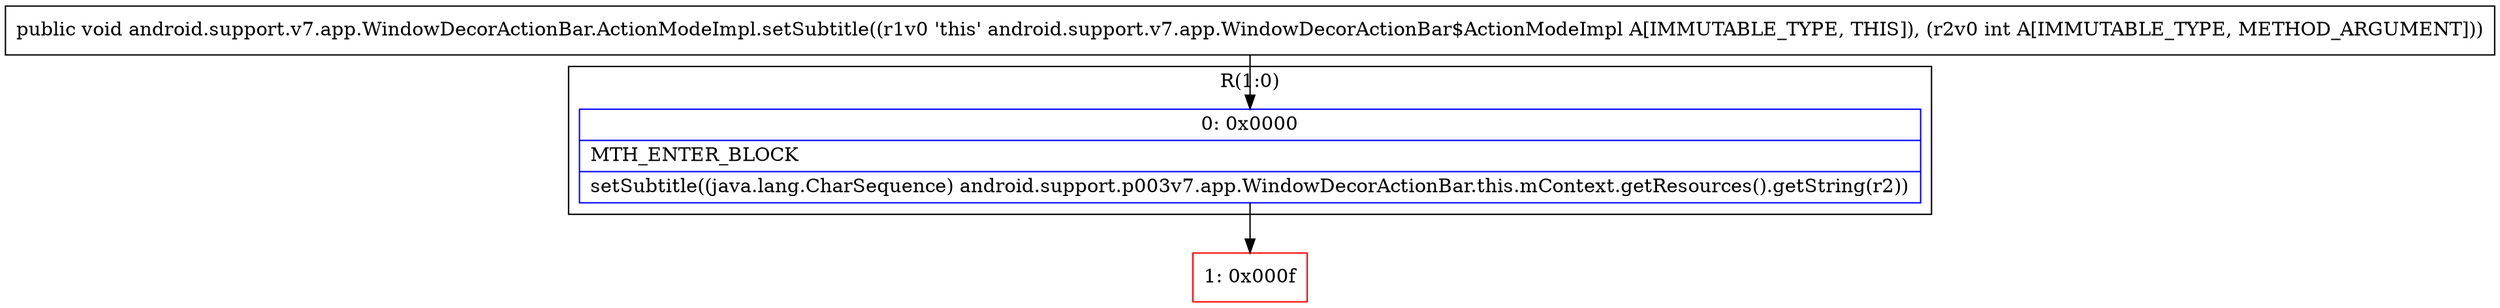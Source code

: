 digraph "CFG forandroid.support.v7.app.WindowDecorActionBar.ActionModeImpl.setSubtitle(I)V" {
subgraph cluster_Region_1352016949 {
label = "R(1:0)";
node [shape=record,color=blue];
Node_0 [shape=record,label="{0\:\ 0x0000|MTH_ENTER_BLOCK\l|setSubtitle((java.lang.CharSequence) android.support.p003v7.app.WindowDecorActionBar.this.mContext.getResources().getString(r2))\l}"];
}
Node_1 [shape=record,color=red,label="{1\:\ 0x000f}"];
MethodNode[shape=record,label="{public void android.support.v7.app.WindowDecorActionBar.ActionModeImpl.setSubtitle((r1v0 'this' android.support.v7.app.WindowDecorActionBar$ActionModeImpl A[IMMUTABLE_TYPE, THIS]), (r2v0 int A[IMMUTABLE_TYPE, METHOD_ARGUMENT])) }"];
MethodNode -> Node_0;
Node_0 -> Node_1;
}

